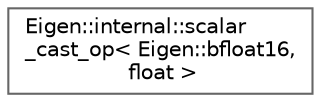 digraph "Graphical Class Hierarchy"
{
 // LATEX_PDF_SIZE
  bgcolor="transparent";
  edge [fontname=Helvetica,fontsize=10,labelfontname=Helvetica,labelfontsize=10];
  node [fontname=Helvetica,fontsize=10,shape=box,height=0.2,width=0.4];
  rankdir="LR";
  Node0 [id="Node000000",label="Eigen::internal::scalar\l_cast_op\< Eigen::bfloat16,\l float \>",height=0.2,width=0.4,color="grey40", fillcolor="white", style="filled",URL="$structEigen_1_1internal_1_1scalar__cast__op_3_01Eigen_1_1bfloat16_00_01float_01_4.html",tooltip=" "];
}

